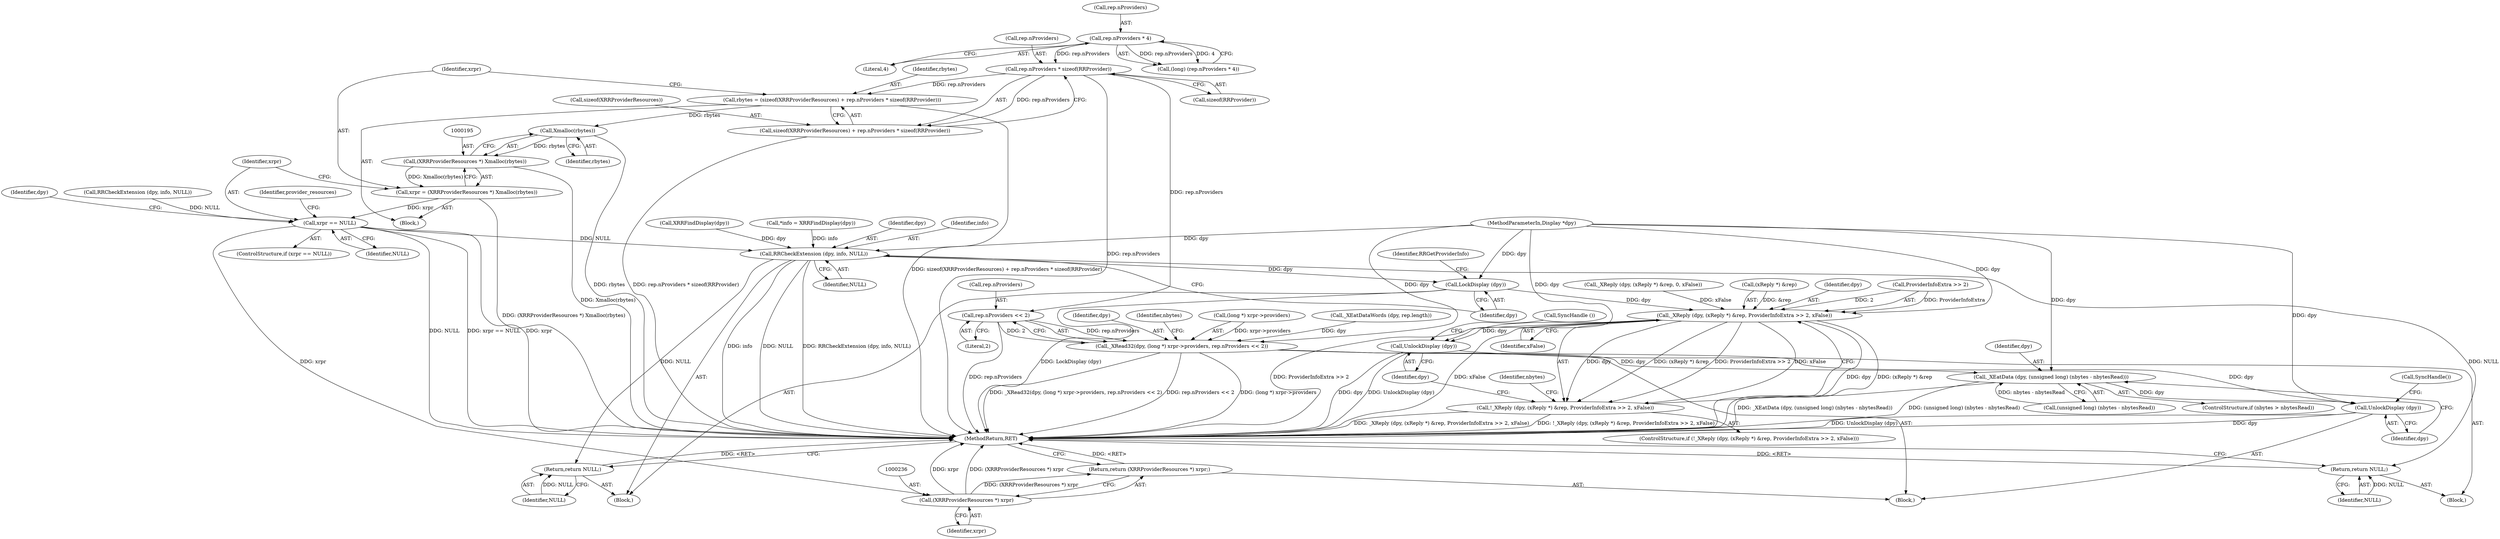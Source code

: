 digraph "1_libXrandr_a0df3e1c7728205e5c7650b2e6dce684139254a6_1@API" {
"1000186" [label="(Call,rep.nProviders * sizeof(RRProvider))"];
"1000176" [label="(Call,rep.nProviders * 4)"];
"1000181" [label="(Call,rbytes = (sizeof(XRRProviderResources) + rep.nProviders * sizeof(RRProvider)))"];
"1000196" [label="(Call,Xmalloc(rbytes))"];
"1000194" [label="(Call,(XRRProviderResources *) Xmalloc(rbytes))"];
"1000192" [label="(Call,xrpr = (XRRProviderResources *) Xmalloc(rbytes))"];
"1000199" [label="(Call,xrpr == NULL)"];
"1000235" [label="(Call,(XRRProviderResources *) xrpr)"];
"1000234" [label="(Return,return (XRRProviderResources *) xrpr;)"];
"1000253" [label="(Call,RRCheckExtension (dpy, info, NULL))"];
"1000257" [label="(Call,LockDisplay (dpy))"];
"1000290" [label="(Call,_XReply (dpy, (xReply *) &rep, ProviderInfoExtra >> 2, xFalse))"];
"1000289" [label="(Call,!_XReply (dpy, (xReply *) &rep, ProviderInfoExtra >> 2, xFalse))"];
"1000301" [label="(Call,UnlockDisplay (dpy))"];
"1000304" [label="(Return,return NULL;)"];
"1000346" [label="(Return,return NULL;)"];
"1000183" [label="(Call,sizeof(XRRProviderResources) + rep.nProviders * sizeof(RRProvider))"];
"1000215" [label="(Call,rep.nProviders << 2)"];
"1000208" [label="(Call,_XRead32(dpy, (long *) xrpr->providers, rep.nProviders << 2))"];
"1000224" [label="(Call,_XEatData (dpy, (unsigned long) (nbytes - nbytesRead)))"];
"1000231" [label="(Call,UnlockDisplay (dpy))"];
"1000226" [label="(Call,(unsigned long) (nbytes - nbytesRead))"];
"1000296" [label="(Call,ProviderInfoExtra >> 2)"];
"1000180" [label="(Literal,4)"];
"1000117" [label="(Call,RRCheckExtension (dpy, info, NULL))"];
"1000237" [label="(Identifier,xrpr)"];
"1000105" [label="(Block,)"];
"1000183" [label="(Call,sizeof(XRRProviderResources) + rep.nProviders * sizeof(RRProvider))"];
"1000200" [label="(Identifier,xrpr)"];
"1000235" [label="(Call,(XRRProviderResources *) xrpr)"];
"1000103" [label="(MethodParameterIn,Display *dpy)"];
"1000186" [label="(Call,rep.nProviders * sizeof(RRProvider))"];
"1000203" [label="(Call,_XEatDataWords (dpy, rep.length))"];
"1000253" [label="(Call,RRCheckExtension (dpy, info, NULL))"];
"1000346" [label="(Return,return NULL;)"];
"1000176" [label="(Call,rep.nProviders * 4)"];
"1000301" [label="(Call,UnlockDisplay (dpy))"];
"1000300" [label="(Block,)"];
"1000177" [label="(Call,rep.nProviders)"];
"1000258" [label="(Identifier,dpy)"];
"1000192" [label="(Call,xrpr = (XRRProviderResources *) Xmalloc(rbytes))"];
"1000254" [label="(Identifier,dpy)"];
"1000257" [label="(Call,LockDisplay (dpy))"];
"1000219" [label="(Literal,2)"];
"1000147" [label="(Call,_XReply (dpy, (xReply *) &rep, 0, xFalse))"];
"1000347" [label="(Identifier,NULL)"];
"1000174" [label="(Call,(long) (rep.nProviders * 4))"];
"1000216" [label="(Call,rep.nProviders)"];
"1000232" [label="(Identifier,dpy)"];
"1000209" [label="(Identifier,dpy)"];
"1000233" [label="(Call,SyncHandle())"];
"1000240" [label="(Identifier,provider_resources)"];
"1000222" [label="(Identifier,nbytes)"];
"1000290" [label="(Call,_XReply (dpy, (xReply *) &rep, ProviderInfoExtra >> 2, xFalse))"];
"1000198" [label="(ControlStructure,if (xrpr == NULL))"];
"1000260" [label="(Identifier,RRGetProviderInfo)"];
"1000202" [label="(Block,)"];
"1000197" [label="(Identifier,rbytes)"];
"1000184" [label="(Call,sizeof(XRRProviderResources))"];
"1000220" [label="(ControlStructure,if (nbytes > nbytesRead))"];
"1000523" [label="(MethodReturn,RET)"];
"1000193" [label="(Identifier,xrpr)"];
"1000187" [label="(Call,rep.nProviders)"];
"1000305" [label="(Identifier,NULL)"];
"1000292" [label="(Call,(xReply *) &rep)"];
"1000196" [label="(Call,Xmalloc(rbytes))"];
"1000199" [label="(Call,xrpr == NULL)"];
"1000303" [label="(Call,SyncHandle ())"];
"1000201" [label="(Identifier,NULL)"];
"1000304" [label="(Return,return NULL;)"];
"1000241" [label="(Block,)"];
"1000231" [label="(Call,UnlockDisplay (dpy))"];
"1000225" [label="(Identifier,dpy)"];
"1000204" [label="(Identifier,dpy)"];
"1000307" [label="(Identifier,nbytes)"];
"1000234" [label="(Return,return (XRRProviderResources *) xrpr;)"];
"1000288" [label="(ControlStructure,if (!_XReply (dpy, (xReply *) &rep, ProviderInfoExtra >> 2, xFalse)))"];
"1000289" [label="(Call,!_XReply (dpy, (xReply *) &rep, ProviderInfoExtra >> 2, xFalse))"];
"1000224" [label="(Call,_XEatData (dpy, (unsigned long) (nbytes - nbytesRead)))"];
"1000255" [label="(Identifier,info)"];
"1000256" [label="(Identifier,NULL)"];
"1000245" [label="(Call,XRRFindDisplay(dpy))"];
"1000243" [label="(Call,*info = XRRFindDisplay(dpy))"];
"1000181" [label="(Call,rbytes = (sizeof(XRRProviderResources) + rep.nProviders * sizeof(RRProvider)))"];
"1000302" [label="(Identifier,dpy)"];
"1000299" [label="(Identifier,xFalse)"];
"1000208" [label="(Call,_XRead32(dpy, (long *) xrpr->providers, rep.nProviders << 2))"];
"1000291" [label="(Identifier,dpy)"];
"1000182" [label="(Identifier,rbytes)"];
"1000194" [label="(Call,(XRRProviderResources *) Xmalloc(rbytes))"];
"1000190" [label="(Call,sizeof(RRProvider))"];
"1000210" [label="(Call,(long *) xrpr->providers)"];
"1000215" [label="(Call,rep.nProviders << 2)"];
"1000186" -> "1000183"  [label="AST: "];
"1000186" -> "1000190"  [label="CFG: "];
"1000187" -> "1000186"  [label="AST: "];
"1000190" -> "1000186"  [label="AST: "];
"1000183" -> "1000186"  [label="CFG: "];
"1000186" -> "1000523"  [label="DDG: rep.nProviders"];
"1000186" -> "1000181"  [label="DDG: rep.nProviders"];
"1000186" -> "1000183"  [label="DDG: rep.nProviders"];
"1000176" -> "1000186"  [label="DDG: rep.nProviders"];
"1000186" -> "1000215"  [label="DDG: rep.nProviders"];
"1000176" -> "1000174"  [label="AST: "];
"1000176" -> "1000180"  [label="CFG: "];
"1000177" -> "1000176"  [label="AST: "];
"1000180" -> "1000176"  [label="AST: "];
"1000174" -> "1000176"  [label="CFG: "];
"1000176" -> "1000174"  [label="DDG: rep.nProviders"];
"1000176" -> "1000174"  [label="DDG: 4"];
"1000181" -> "1000105"  [label="AST: "];
"1000181" -> "1000183"  [label="CFG: "];
"1000182" -> "1000181"  [label="AST: "];
"1000183" -> "1000181"  [label="AST: "];
"1000193" -> "1000181"  [label="CFG: "];
"1000181" -> "1000523"  [label="DDG: sizeof(XRRProviderResources) + rep.nProviders * sizeof(RRProvider)"];
"1000181" -> "1000196"  [label="DDG: rbytes"];
"1000196" -> "1000194"  [label="AST: "];
"1000196" -> "1000197"  [label="CFG: "];
"1000197" -> "1000196"  [label="AST: "];
"1000194" -> "1000196"  [label="CFG: "];
"1000196" -> "1000523"  [label="DDG: rbytes"];
"1000196" -> "1000194"  [label="DDG: rbytes"];
"1000194" -> "1000192"  [label="AST: "];
"1000195" -> "1000194"  [label="AST: "];
"1000192" -> "1000194"  [label="CFG: "];
"1000194" -> "1000523"  [label="DDG: Xmalloc(rbytes)"];
"1000194" -> "1000192"  [label="DDG: Xmalloc(rbytes)"];
"1000192" -> "1000105"  [label="AST: "];
"1000193" -> "1000192"  [label="AST: "];
"1000200" -> "1000192"  [label="CFG: "];
"1000192" -> "1000523"  [label="DDG: (XRRProviderResources *) Xmalloc(rbytes)"];
"1000192" -> "1000199"  [label="DDG: xrpr"];
"1000199" -> "1000198"  [label="AST: "];
"1000199" -> "1000201"  [label="CFG: "];
"1000200" -> "1000199"  [label="AST: "];
"1000201" -> "1000199"  [label="AST: "];
"1000204" -> "1000199"  [label="CFG: "];
"1000240" -> "1000199"  [label="CFG: "];
"1000199" -> "1000523"  [label="DDG: NULL"];
"1000199" -> "1000523"  [label="DDG: xrpr"];
"1000199" -> "1000523"  [label="DDG: xrpr == NULL"];
"1000117" -> "1000199"  [label="DDG: NULL"];
"1000199" -> "1000235"  [label="DDG: xrpr"];
"1000199" -> "1000253"  [label="DDG: NULL"];
"1000235" -> "1000234"  [label="AST: "];
"1000235" -> "1000237"  [label="CFG: "];
"1000236" -> "1000235"  [label="AST: "];
"1000237" -> "1000235"  [label="AST: "];
"1000234" -> "1000235"  [label="CFG: "];
"1000235" -> "1000523"  [label="DDG: xrpr"];
"1000235" -> "1000523"  [label="DDG: (XRRProviderResources *) xrpr"];
"1000235" -> "1000234"  [label="DDG: (XRRProviderResources *) xrpr"];
"1000234" -> "1000202"  [label="AST: "];
"1000523" -> "1000234"  [label="CFG: "];
"1000234" -> "1000523"  [label="DDG: <RET>"];
"1000253" -> "1000241"  [label="AST: "];
"1000253" -> "1000256"  [label="CFG: "];
"1000254" -> "1000253"  [label="AST: "];
"1000255" -> "1000253"  [label="AST: "];
"1000256" -> "1000253"  [label="AST: "];
"1000258" -> "1000253"  [label="CFG: "];
"1000253" -> "1000523"  [label="DDG: RRCheckExtension (dpy, info, NULL)"];
"1000253" -> "1000523"  [label="DDG: info"];
"1000253" -> "1000523"  [label="DDG: NULL"];
"1000245" -> "1000253"  [label="DDG: dpy"];
"1000103" -> "1000253"  [label="DDG: dpy"];
"1000243" -> "1000253"  [label="DDG: info"];
"1000253" -> "1000257"  [label="DDG: dpy"];
"1000253" -> "1000304"  [label="DDG: NULL"];
"1000253" -> "1000346"  [label="DDG: NULL"];
"1000257" -> "1000241"  [label="AST: "];
"1000257" -> "1000258"  [label="CFG: "];
"1000258" -> "1000257"  [label="AST: "];
"1000260" -> "1000257"  [label="CFG: "];
"1000257" -> "1000523"  [label="DDG: LockDisplay (dpy)"];
"1000103" -> "1000257"  [label="DDG: dpy"];
"1000257" -> "1000290"  [label="DDG: dpy"];
"1000290" -> "1000289"  [label="AST: "];
"1000290" -> "1000299"  [label="CFG: "];
"1000291" -> "1000290"  [label="AST: "];
"1000292" -> "1000290"  [label="AST: "];
"1000296" -> "1000290"  [label="AST: "];
"1000299" -> "1000290"  [label="AST: "];
"1000289" -> "1000290"  [label="CFG: "];
"1000290" -> "1000523"  [label="DDG: dpy"];
"1000290" -> "1000523"  [label="DDG: (xReply *) &rep"];
"1000290" -> "1000523"  [label="DDG: ProviderInfoExtra >> 2"];
"1000290" -> "1000523"  [label="DDG: xFalse"];
"1000290" -> "1000289"  [label="DDG: dpy"];
"1000290" -> "1000289"  [label="DDG: (xReply *) &rep"];
"1000290" -> "1000289"  [label="DDG: ProviderInfoExtra >> 2"];
"1000290" -> "1000289"  [label="DDG: xFalse"];
"1000103" -> "1000290"  [label="DDG: dpy"];
"1000292" -> "1000290"  [label="DDG: &rep"];
"1000296" -> "1000290"  [label="DDG: ProviderInfoExtra"];
"1000296" -> "1000290"  [label="DDG: 2"];
"1000147" -> "1000290"  [label="DDG: xFalse"];
"1000290" -> "1000301"  [label="DDG: dpy"];
"1000289" -> "1000288"  [label="AST: "];
"1000302" -> "1000289"  [label="CFG: "];
"1000307" -> "1000289"  [label="CFG: "];
"1000289" -> "1000523"  [label="DDG: _XReply (dpy, (xReply *) &rep, ProviderInfoExtra >> 2, xFalse)"];
"1000289" -> "1000523"  [label="DDG: !_XReply (dpy, (xReply *) &rep, ProviderInfoExtra >> 2, xFalse)"];
"1000301" -> "1000300"  [label="AST: "];
"1000301" -> "1000302"  [label="CFG: "];
"1000302" -> "1000301"  [label="AST: "];
"1000303" -> "1000301"  [label="CFG: "];
"1000301" -> "1000523"  [label="DDG: UnlockDisplay (dpy)"];
"1000301" -> "1000523"  [label="DDG: dpy"];
"1000103" -> "1000301"  [label="DDG: dpy"];
"1000304" -> "1000300"  [label="AST: "];
"1000304" -> "1000305"  [label="CFG: "];
"1000305" -> "1000304"  [label="AST: "];
"1000523" -> "1000304"  [label="CFG: "];
"1000304" -> "1000523"  [label="DDG: <RET>"];
"1000305" -> "1000304"  [label="DDG: NULL"];
"1000346" -> "1000241"  [label="AST: "];
"1000346" -> "1000347"  [label="CFG: "];
"1000347" -> "1000346"  [label="AST: "];
"1000523" -> "1000346"  [label="CFG: "];
"1000346" -> "1000523"  [label="DDG: <RET>"];
"1000347" -> "1000346"  [label="DDG: NULL"];
"1000184" -> "1000183"  [label="AST: "];
"1000183" -> "1000523"  [label="DDG: rep.nProviders * sizeof(RRProvider)"];
"1000215" -> "1000208"  [label="AST: "];
"1000215" -> "1000219"  [label="CFG: "];
"1000216" -> "1000215"  [label="AST: "];
"1000219" -> "1000215"  [label="AST: "];
"1000208" -> "1000215"  [label="CFG: "];
"1000215" -> "1000523"  [label="DDG: rep.nProviders"];
"1000215" -> "1000208"  [label="DDG: rep.nProviders"];
"1000215" -> "1000208"  [label="DDG: 2"];
"1000208" -> "1000202"  [label="AST: "];
"1000209" -> "1000208"  [label="AST: "];
"1000210" -> "1000208"  [label="AST: "];
"1000222" -> "1000208"  [label="CFG: "];
"1000208" -> "1000523"  [label="DDG: (long *) xrpr->providers"];
"1000208" -> "1000523"  [label="DDG: _XRead32(dpy, (long *) xrpr->providers, rep.nProviders << 2)"];
"1000208" -> "1000523"  [label="DDG: rep.nProviders << 2"];
"1000203" -> "1000208"  [label="DDG: dpy"];
"1000103" -> "1000208"  [label="DDG: dpy"];
"1000210" -> "1000208"  [label="DDG: xrpr->providers"];
"1000208" -> "1000224"  [label="DDG: dpy"];
"1000208" -> "1000231"  [label="DDG: dpy"];
"1000224" -> "1000220"  [label="AST: "];
"1000224" -> "1000226"  [label="CFG: "];
"1000225" -> "1000224"  [label="AST: "];
"1000226" -> "1000224"  [label="AST: "];
"1000232" -> "1000224"  [label="CFG: "];
"1000224" -> "1000523"  [label="DDG: (unsigned long) (nbytes - nbytesRead)"];
"1000224" -> "1000523"  [label="DDG: _XEatData (dpy, (unsigned long) (nbytes - nbytesRead))"];
"1000103" -> "1000224"  [label="DDG: dpy"];
"1000226" -> "1000224"  [label="DDG: nbytes - nbytesRead"];
"1000224" -> "1000231"  [label="DDG: dpy"];
"1000231" -> "1000202"  [label="AST: "];
"1000231" -> "1000232"  [label="CFG: "];
"1000232" -> "1000231"  [label="AST: "];
"1000233" -> "1000231"  [label="CFG: "];
"1000231" -> "1000523"  [label="DDG: UnlockDisplay (dpy)"];
"1000231" -> "1000523"  [label="DDG: dpy"];
"1000103" -> "1000231"  [label="DDG: dpy"];
}
